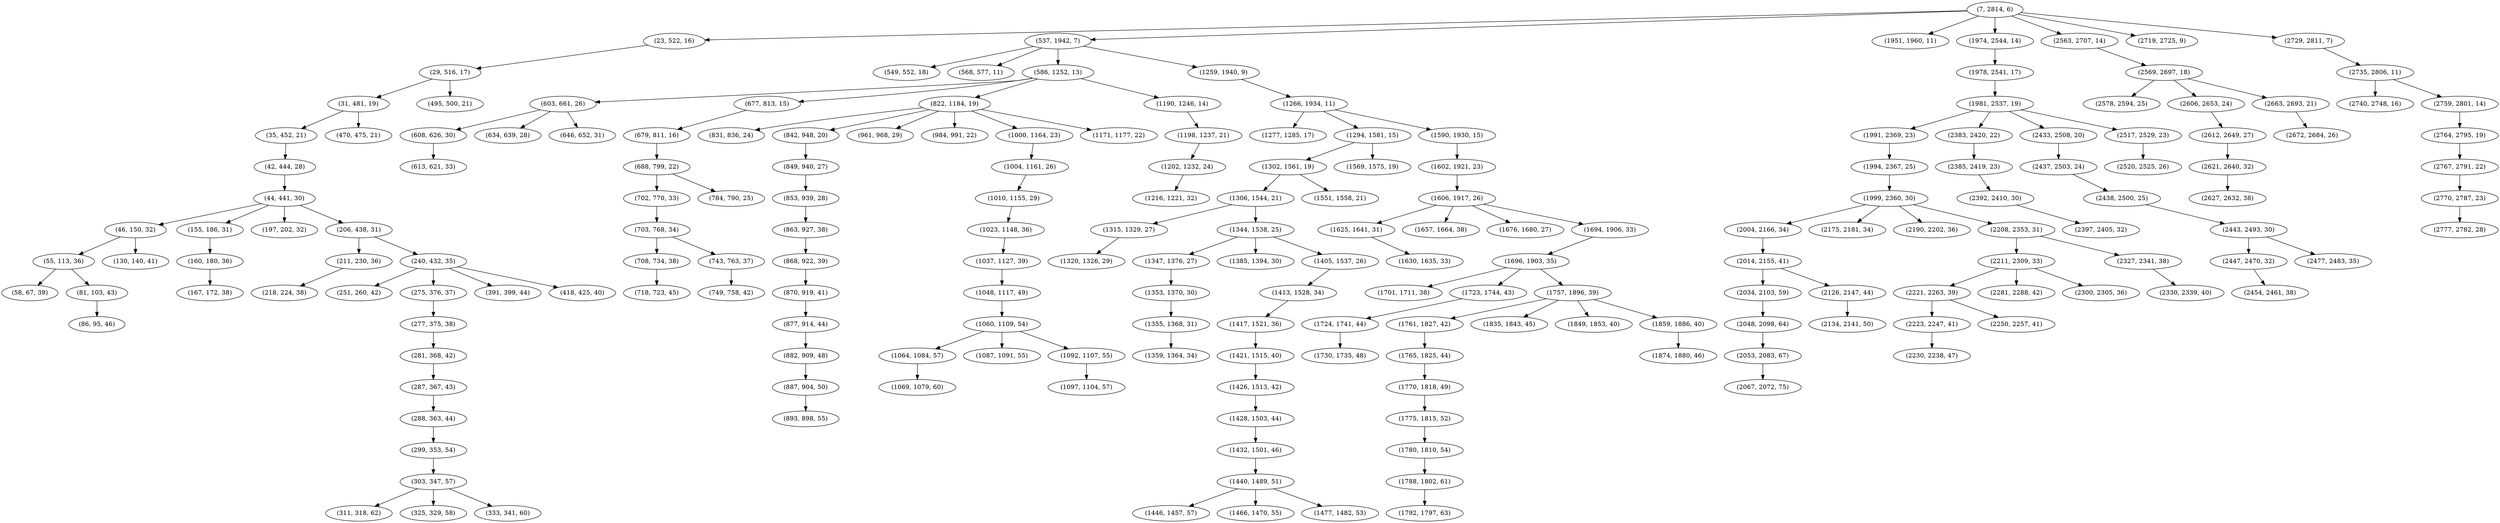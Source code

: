 digraph tree {
    "(7, 2814, 6)";
    "(23, 522, 16)";
    "(29, 516, 17)";
    "(31, 481, 19)";
    "(35, 452, 21)";
    "(42, 444, 28)";
    "(44, 441, 30)";
    "(46, 150, 32)";
    "(55, 113, 36)";
    "(58, 67, 39)";
    "(81, 103, 43)";
    "(86, 95, 46)";
    "(130, 140, 41)";
    "(155, 186, 31)";
    "(160, 180, 36)";
    "(167, 172, 38)";
    "(197, 202, 32)";
    "(206, 438, 31)";
    "(211, 230, 36)";
    "(218, 224, 38)";
    "(240, 432, 35)";
    "(251, 260, 42)";
    "(275, 376, 37)";
    "(277, 375, 38)";
    "(281, 368, 42)";
    "(287, 367, 43)";
    "(288, 363, 44)";
    "(299, 353, 54)";
    "(303, 347, 57)";
    "(311, 318, 62)";
    "(325, 329, 58)";
    "(333, 341, 60)";
    "(391, 399, 44)";
    "(418, 425, 40)";
    "(470, 475, 21)";
    "(495, 500, 21)";
    "(537, 1942, 7)";
    "(549, 552, 18)";
    "(568, 577, 11)";
    "(586, 1252, 13)";
    "(603, 661, 26)";
    "(608, 626, 30)";
    "(613, 621, 33)";
    "(634, 639, 28)";
    "(646, 652, 31)";
    "(677, 813, 15)";
    "(679, 811, 16)";
    "(688, 799, 22)";
    "(702, 770, 33)";
    "(703, 768, 34)";
    "(708, 734, 38)";
    "(718, 723, 45)";
    "(743, 763, 37)";
    "(749, 758, 42)";
    "(784, 790, 25)";
    "(822, 1184, 19)";
    "(831, 836, 24)";
    "(842, 948, 20)";
    "(849, 940, 27)";
    "(853, 939, 28)";
    "(863, 927, 38)";
    "(868, 922, 39)";
    "(870, 919, 41)";
    "(877, 914, 44)";
    "(882, 909, 48)";
    "(887, 904, 50)";
    "(893, 898, 55)";
    "(961, 968, 29)";
    "(984, 991, 22)";
    "(1000, 1164, 23)";
    "(1004, 1161, 26)";
    "(1010, 1155, 29)";
    "(1023, 1148, 36)";
    "(1037, 1127, 39)";
    "(1048, 1117, 49)";
    "(1060, 1109, 54)";
    "(1064, 1084, 57)";
    "(1069, 1079, 60)";
    "(1087, 1091, 55)";
    "(1092, 1107, 55)";
    "(1097, 1104, 57)";
    "(1171, 1177, 22)";
    "(1190, 1246, 14)";
    "(1198, 1237, 21)";
    "(1202, 1232, 24)";
    "(1216, 1221, 32)";
    "(1259, 1940, 9)";
    "(1266, 1934, 11)";
    "(1277, 1285, 17)";
    "(1294, 1581, 15)";
    "(1302, 1561, 19)";
    "(1306, 1544, 21)";
    "(1315, 1329, 27)";
    "(1320, 1326, 29)";
    "(1344, 1538, 25)";
    "(1347, 1376, 27)";
    "(1353, 1370, 30)";
    "(1355, 1368, 31)";
    "(1359, 1364, 34)";
    "(1385, 1394, 30)";
    "(1405, 1537, 26)";
    "(1413, 1528, 34)";
    "(1417, 1521, 36)";
    "(1421, 1515, 40)";
    "(1426, 1513, 42)";
    "(1428, 1503, 44)";
    "(1432, 1501, 46)";
    "(1440, 1489, 51)";
    "(1446, 1457, 57)";
    "(1466, 1470, 55)";
    "(1477, 1482, 53)";
    "(1551, 1558, 21)";
    "(1569, 1575, 19)";
    "(1590, 1930, 15)";
    "(1602, 1921, 23)";
    "(1606, 1917, 26)";
    "(1625, 1641, 31)";
    "(1630, 1635, 33)";
    "(1657, 1664, 38)";
    "(1676, 1680, 27)";
    "(1694, 1906, 33)";
    "(1696, 1903, 35)";
    "(1701, 1711, 38)";
    "(1723, 1744, 43)";
    "(1724, 1741, 44)";
    "(1730, 1735, 48)";
    "(1757, 1896, 39)";
    "(1761, 1827, 42)";
    "(1765, 1825, 44)";
    "(1770, 1818, 49)";
    "(1775, 1815, 52)";
    "(1780, 1810, 54)";
    "(1788, 1802, 61)";
    "(1792, 1797, 63)";
    "(1835, 1843, 45)";
    "(1849, 1853, 40)";
    "(1859, 1886, 40)";
    "(1874, 1880, 46)";
    "(1951, 1960, 11)";
    "(1974, 2544, 14)";
    "(1978, 2541, 17)";
    "(1981, 2537, 19)";
    "(1991, 2369, 23)";
    "(1994, 2367, 25)";
    "(1999, 2360, 30)";
    "(2004, 2166, 34)";
    "(2014, 2155, 41)";
    "(2034, 2103, 59)";
    "(2048, 2098, 64)";
    "(2053, 2083, 67)";
    "(2067, 2072, 75)";
    "(2126, 2147, 44)";
    "(2134, 2141, 50)";
    "(2175, 2181, 34)";
    "(2190, 2202, 36)";
    "(2208, 2353, 31)";
    "(2211, 2309, 33)";
    "(2221, 2263, 39)";
    "(2223, 2247, 41)";
    "(2230, 2238, 47)";
    "(2250, 2257, 41)";
    "(2281, 2288, 42)";
    "(2300, 2305, 36)";
    "(2327, 2341, 38)";
    "(2330, 2339, 40)";
    "(2383, 2420, 22)";
    "(2385, 2419, 23)";
    "(2392, 2410, 30)";
    "(2397, 2405, 32)";
    "(2433, 2508, 20)";
    "(2437, 2503, 24)";
    "(2438, 2500, 25)";
    "(2443, 2493, 30)";
    "(2447, 2470, 32)";
    "(2454, 2461, 38)";
    "(2477, 2483, 35)";
    "(2517, 2529, 23)";
    "(2520, 2525, 26)";
    "(2563, 2707, 14)";
    "(2569, 2697, 18)";
    "(2578, 2594, 25)";
    "(2606, 2653, 24)";
    "(2612, 2649, 27)";
    "(2621, 2640, 32)";
    "(2627, 2632, 38)";
    "(2663, 2693, 21)";
    "(2672, 2684, 26)";
    "(2719, 2725, 9)";
    "(2729, 2811, 7)";
    "(2735, 2806, 11)";
    "(2740, 2748, 16)";
    "(2759, 2801, 14)";
    "(2764, 2795, 19)";
    "(2767, 2791, 22)";
    "(2770, 2787, 23)";
    "(2777, 2782, 28)";
    "(7, 2814, 6)" -> "(23, 522, 16)";
    "(7, 2814, 6)" -> "(537, 1942, 7)";
    "(7, 2814, 6)" -> "(1951, 1960, 11)";
    "(7, 2814, 6)" -> "(1974, 2544, 14)";
    "(7, 2814, 6)" -> "(2563, 2707, 14)";
    "(7, 2814, 6)" -> "(2719, 2725, 9)";
    "(7, 2814, 6)" -> "(2729, 2811, 7)";
    "(23, 522, 16)" -> "(29, 516, 17)";
    "(29, 516, 17)" -> "(31, 481, 19)";
    "(29, 516, 17)" -> "(495, 500, 21)";
    "(31, 481, 19)" -> "(35, 452, 21)";
    "(31, 481, 19)" -> "(470, 475, 21)";
    "(35, 452, 21)" -> "(42, 444, 28)";
    "(42, 444, 28)" -> "(44, 441, 30)";
    "(44, 441, 30)" -> "(46, 150, 32)";
    "(44, 441, 30)" -> "(155, 186, 31)";
    "(44, 441, 30)" -> "(197, 202, 32)";
    "(44, 441, 30)" -> "(206, 438, 31)";
    "(46, 150, 32)" -> "(55, 113, 36)";
    "(46, 150, 32)" -> "(130, 140, 41)";
    "(55, 113, 36)" -> "(58, 67, 39)";
    "(55, 113, 36)" -> "(81, 103, 43)";
    "(81, 103, 43)" -> "(86, 95, 46)";
    "(155, 186, 31)" -> "(160, 180, 36)";
    "(160, 180, 36)" -> "(167, 172, 38)";
    "(206, 438, 31)" -> "(211, 230, 36)";
    "(206, 438, 31)" -> "(240, 432, 35)";
    "(211, 230, 36)" -> "(218, 224, 38)";
    "(240, 432, 35)" -> "(251, 260, 42)";
    "(240, 432, 35)" -> "(275, 376, 37)";
    "(240, 432, 35)" -> "(391, 399, 44)";
    "(240, 432, 35)" -> "(418, 425, 40)";
    "(275, 376, 37)" -> "(277, 375, 38)";
    "(277, 375, 38)" -> "(281, 368, 42)";
    "(281, 368, 42)" -> "(287, 367, 43)";
    "(287, 367, 43)" -> "(288, 363, 44)";
    "(288, 363, 44)" -> "(299, 353, 54)";
    "(299, 353, 54)" -> "(303, 347, 57)";
    "(303, 347, 57)" -> "(311, 318, 62)";
    "(303, 347, 57)" -> "(325, 329, 58)";
    "(303, 347, 57)" -> "(333, 341, 60)";
    "(537, 1942, 7)" -> "(549, 552, 18)";
    "(537, 1942, 7)" -> "(568, 577, 11)";
    "(537, 1942, 7)" -> "(586, 1252, 13)";
    "(537, 1942, 7)" -> "(1259, 1940, 9)";
    "(586, 1252, 13)" -> "(603, 661, 26)";
    "(586, 1252, 13)" -> "(677, 813, 15)";
    "(586, 1252, 13)" -> "(822, 1184, 19)";
    "(586, 1252, 13)" -> "(1190, 1246, 14)";
    "(603, 661, 26)" -> "(608, 626, 30)";
    "(603, 661, 26)" -> "(634, 639, 28)";
    "(603, 661, 26)" -> "(646, 652, 31)";
    "(608, 626, 30)" -> "(613, 621, 33)";
    "(677, 813, 15)" -> "(679, 811, 16)";
    "(679, 811, 16)" -> "(688, 799, 22)";
    "(688, 799, 22)" -> "(702, 770, 33)";
    "(688, 799, 22)" -> "(784, 790, 25)";
    "(702, 770, 33)" -> "(703, 768, 34)";
    "(703, 768, 34)" -> "(708, 734, 38)";
    "(703, 768, 34)" -> "(743, 763, 37)";
    "(708, 734, 38)" -> "(718, 723, 45)";
    "(743, 763, 37)" -> "(749, 758, 42)";
    "(822, 1184, 19)" -> "(831, 836, 24)";
    "(822, 1184, 19)" -> "(842, 948, 20)";
    "(822, 1184, 19)" -> "(961, 968, 29)";
    "(822, 1184, 19)" -> "(984, 991, 22)";
    "(822, 1184, 19)" -> "(1000, 1164, 23)";
    "(822, 1184, 19)" -> "(1171, 1177, 22)";
    "(842, 948, 20)" -> "(849, 940, 27)";
    "(849, 940, 27)" -> "(853, 939, 28)";
    "(853, 939, 28)" -> "(863, 927, 38)";
    "(863, 927, 38)" -> "(868, 922, 39)";
    "(868, 922, 39)" -> "(870, 919, 41)";
    "(870, 919, 41)" -> "(877, 914, 44)";
    "(877, 914, 44)" -> "(882, 909, 48)";
    "(882, 909, 48)" -> "(887, 904, 50)";
    "(887, 904, 50)" -> "(893, 898, 55)";
    "(1000, 1164, 23)" -> "(1004, 1161, 26)";
    "(1004, 1161, 26)" -> "(1010, 1155, 29)";
    "(1010, 1155, 29)" -> "(1023, 1148, 36)";
    "(1023, 1148, 36)" -> "(1037, 1127, 39)";
    "(1037, 1127, 39)" -> "(1048, 1117, 49)";
    "(1048, 1117, 49)" -> "(1060, 1109, 54)";
    "(1060, 1109, 54)" -> "(1064, 1084, 57)";
    "(1060, 1109, 54)" -> "(1087, 1091, 55)";
    "(1060, 1109, 54)" -> "(1092, 1107, 55)";
    "(1064, 1084, 57)" -> "(1069, 1079, 60)";
    "(1092, 1107, 55)" -> "(1097, 1104, 57)";
    "(1190, 1246, 14)" -> "(1198, 1237, 21)";
    "(1198, 1237, 21)" -> "(1202, 1232, 24)";
    "(1202, 1232, 24)" -> "(1216, 1221, 32)";
    "(1259, 1940, 9)" -> "(1266, 1934, 11)";
    "(1266, 1934, 11)" -> "(1277, 1285, 17)";
    "(1266, 1934, 11)" -> "(1294, 1581, 15)";
    "(1266, 1934, 11)" -> "(1590, 1930, 15)";
    "(1294, 1581, 15)" -> "(1302, 1561, 19)";
    "(1294, 1581, 15)" -> "(1569, 1575, 19)";
    "(1302, 1561, 19)" -> "(1306, 1544, 21)";
    "(1302, 1561, 19)" -> "(1551, 1558, 21)";
    "(1306, 1544, 21)" -> "(1315, 1329, 27)";
    "(1306, 1544, 21)" -> "(1344, 1538, 25)";
    "(1315, 1329, 27)" -> "(1320, 1326, 29)";
    "(1344, 1538, 25)" -> "(1347, 1376, 27)";
    "(1344, 1538, 25)" -> "(1385, 1394, 30)";
    "(1344, 1538, 25)" -> "(1405, 1537, 26)";
    "(1347, 1376, 27)" -> "(1353, 1370, 30)";
    "(1353, 1370, 30)" -> "(1355, 1368, 31)";
    "(1355, 1368, 31)" -> "(1359, 1364, 34)";
    "(1405, 1537, 26)" -> "(1413, 1528, 34)";
    "(1413, 1528, 34)" -> "(1417, 1521, 36)";
    "(1417, 1521, 36)" -> "(1421, 1515, 40)";
    "(1421, 1515, 40)" -> "(1426, 1513, 42)";
    "(1426, 1513, 42)" -> "(1428, 1503, 44)";
    "(1428, 1503, 44)" -> "(1432, 1501, 46)";
    "(1432, 1501, 46)" -> "(1440, 1489, 51)";
    "(1440, 1489, 51)" -> "(1446, 1457, 57)";
    "(1440, 1489, 51)" -> "(1466, 1470, 55)";
    "(1440, 1489, 51)" -> "(1477, 1482, 53)";
    "(1590, 1930, 15)" -> "(1602, 1921, 23)";
    "(1602, 1921, 23)" -> "(1606, 1917, 26)";
    "(1606, 1917, 26)" -> "(1625, 1641, 31)";
    "(1606, 1917, 26)" -> "(1657, 1664, 38)";
    "(1606, 1917, 26)" -> "(1676, 1680, 27)";
    "(1606, 1917, 26)" -> "(1694, 1906, 33)";
    "(1625, 1641, 31)" -> "(1630, 1635, 33)";
    "(1694, 1906, 33)" -> "(1696, 1903, 35)";
    "(1696, 1903, 35)" -> "(1701, 1711, 38)";
    "(1696, 1903, 35)" -> "(1723, 1744, 43)";
    "(1696, 1903, 35)" -> "(1757, 1896, 39)";
    "(1723, 1744, 43)" -> "(1724, 1741, 44)";
    "(1724, 1741, 44)" -> "(1730, 1735, 48)";
    "(1757, 1896, 39)" -> "(1761, 1827, 42)";
    "(1757, 1896, 39)" -> "(1835, 1843, 45)";
    "(1757, 1896, 39)" -> "(1849, 1853, 40)";
    "(1757, 1896, 39)" -> "(1859, 1886, 40)";
    "(1761, 1827, 42)" -> "(1765, 1825, 44)";
    "(1765, 1825, 44)" -> "(1770, 1818, 49)";
    "(1770, 1818, 49)" -> "(1775, 1815, 52)";
    "(1775, 1815, 52)" -> "(1780, 1810, 54)";
    "(1780, 1810, 54)" -> "(1788, 1802, 61)";
    "(1788, 1802, 61)" -> "(1792, 1797, 63)";
    "(1859, 1886, 40)" -> "(1874, 1880, 46)";
    "(1974, 2544, 14)" -> "(1978, 2541, 17)";
    "(1978, 2541, 17)" -> "(1981, 2537, 19)";
    "(1981, 2537, 19)" -> "(1991, 2369, 23)";
    "(1981, 2537, 19)" -> "(2383, 2420, 22)";
    "(1981, 2537, 19)" -> "(2433, 2508, 20)";
    "(1981, 2537, 19)" -> "(2517, 2529, 23)";
    "(1991, 2369, 23)" -> "(1994, 2367, 25)";
    "(1994, 2367, 25)" -> "(1999, 2360, 30)";
    "(1999, 2360, 30)" -> "(2004, 2166, 34)";
    "(1999, 2360, 30)" -> "(2175, 2181, 34)";
    "(1999, 2360, 30)" -> "(2190, 2202, 36)";
    "(1999, 2360, 30)" -> "(2208, 2353, 31)";
    "(2004, 2166, 34)" -> "(2014, 2155, 41)";
    "(2014, 2155, 41)" -> "(2034, 2103, 59)";
    "(2014, 2155, 41)" -> "(2126, 2147, 44)";
    "(2034, 2103, 59)" -> "(2048, 2098, 64)";
    "(2048, 2098, 64)" -> "(2053, 2083, 67)";
    "(2053, 2083, 67)" -> "(2067, 2072, 75)";
    "(2126, 2147, 44)" -> "(2134, 2141, 50)";
    "(2208, 2353, 31)" -> "(2211, 2309, 33)";
    "(2208, 2353, 31)" -> "(2327, 2341, 38)";
    "(2211, 2309, 33)" -> "(2221, 2263, 39)";
    "(2211, 2309, 33)" -> "(2281, 2288, 42)";
    "(2211, 2309, 33)" -> "(2300, 2305, 36)";
    "(2221, 2263, 39)" -> "(2223, 2247, 41)";
    "(2221, 2263, 39)" -> "(2250, 2257, 41)";
    "(2223, 2247, 41)" -> "(2230, 2238, 47)";
    "(2327, 2341, 38)" -> "(2330, 2339, 40)";
    "(2383, 2420, 22)" -> "(2385, 2419, 23)";
    "(2385, 2419, 23)" -> "(2392, 2410, 30)";
    "(2392, 2410, 30)" -> "(2397, 2405, 32)";
    "(2433, 2508, 20)" -> "(2437, 2503, 24)";
    "(2437, 2503, 24)" -> "(2438, 2500, 25)";
    "(2438, 2500, 25)" -> "(2443, 2493, 30)";
    "(2443, 2493, 30)" -> "(2447, 2470, 32)";
    "(2443, 2493, 30)" -> "(2477, 2483, 35)";
    "(2447, 2470, 32)" -> "(2454, 2461, 38)";
    "(2517, 2529, 23)" -> "(2520, 2525, 26)";
    "(2563, 2707, 14)" -> "(2569, 2697, 18)";
    "(2569, 2697, 18)" -> "(2578, 2594, 25)";
    "(2569, 2697, 18)" -> "(2606, 2653, 24)";
    "(2569, 2697, 18)" -> "(2663, 2693, 21)";
    "(2606, 2653, 24)" -> "(2612, 2649, 27)";
    "(2612, 2649, 27)" -> "(2621, 2640, 32)";
    "(2621, 2640, 32)" -> "(2627, 2632, 38)";
    "(2663, 2693, 21)" -> "(2672, 2684, 26)";
    "(2729, 2811, 7)" -> "(2735, 2806, 11)";
    "(2735, 2806, 11)" -> "(2740, 2748, 16)";
    "(2735, 2806, 11)" -> "(2759, 2801, 14)";
    "(2759, 2801, 14)" -> "(2764, 2795, 19)";
    "(2764, 2795, 19)" -> "(2767, 2791, 22)";
    "(2767, 2791, 22)" -> "(2770, 2787, 23)";
    "(2770, 2787, 23)" -> "(2777, 2782, 28)";
}
